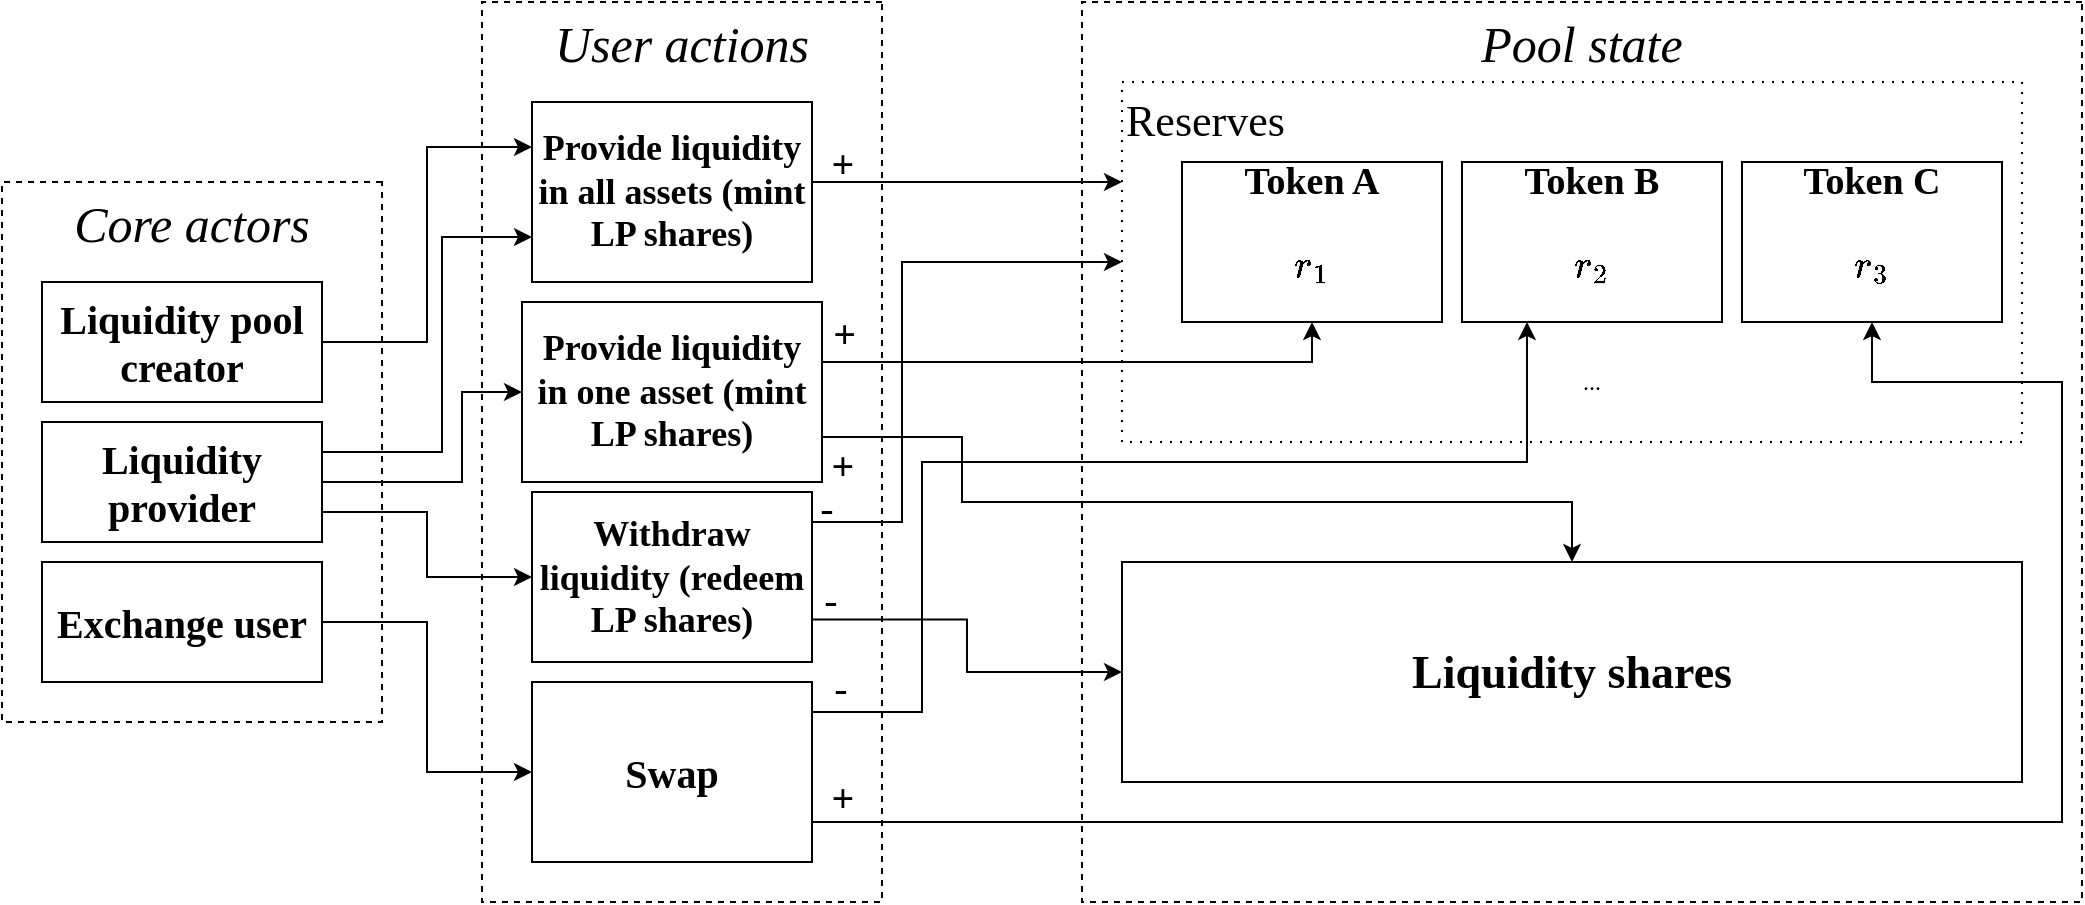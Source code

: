 <mxfile version="14.5.1" type="github">
  <diagram id="Gz0Cfk2Hy_LupTIM6uKj" name="Page-1">
    <mxGraphModel dx="1422" dy="762" grid="1" gridSize="10" guides="1" tooltips="1" connect="1" arrows="1" fold="1" page="1" pageScale="1" pageWidth="1100" pageHeight="850" math="1" shadow="0">
      <root>
        <mxCell id="0" />
        <mxCell id="1" parent="0" />
        <mxCell id="o60pH_gIqdKsFOg4dMfI-9" value="&lt;i&gt;&lt;font style=&quot;font-size: 25px&quot;&gt;Core actors&lt;/font&gt;&lt;/i&gt;" style="rounded=0;whiteSpace=wrap;html=1;glass=0;fontFamily=Georgia;dashed=1;verticalAlign=top;flipH=1;" parent="1" vertex="1">
          <mxGeometry x="20" y="270" width="190" height="270" as="geometry" />
        </mxCell>
        <mxCell id="o60pH_gIqdKsFOg4dMfI-10" value="&lt;i&gt;&lt;font style=&quot;font-size: 25px&quot;&gt;User actions&lt;/font&gt;&lt;/i&gt;" style="rounded=0;whiteSpace=wrap;html=1;glass=0;fontFamily=Georgia;dashed=1;verticalAlign=top;flipH=1;" parent="1" vertex="1">
          <mxGeometry x="260" y="180" width="200" height="450" as="geometry" />
        </mxCell>
        <mxCell id="o60pH_gIqdKsFOg4dMfI-11" value="&lt;i&gt;&lt;font style=&quot;font-size: 25px&quot;&gt;Pool state&lt;/font&gt;&lt;/i&gt;" style="rounded=0;whiteSpace=wrap;html=1;glass=0;fontFamily=Georgia;dashed=1;verticalAlign=top;flipH=1;" parent="1" vertex="1">
          <mxGeometry x="560" y="180" width="500" height="450" as="geometry" />
        </mxCell>
        <mxCell id="o60pH_gIqdKsFOg4dMfI-30" style="edgeStyle=orthogonalEdgeStyle;rounded=0;orthogonalLoop=1;jettySize=auto;html=1;exitX=1;exitY=0.5;exitDx=0;exitDy=0;entryX=0;entryY=0.25;entryDx=0;entryDy=0;fontFamily=Georgia;" parent="1" source="o60pH_gIqdKsFOg4dMfI-12" target="o60pH_gIqdKsFOg4dMfI-16" edge="1">
          <mxGeometry relative="1" as="geometry" />
        </mxCell>
        <mxCell id="o60pH_gIqdKsFOg4dMfI-12" value="&lt;font style=&quot;font-size: 20px;&quot;&gt;Liquidity pool creator&lt;/font&gt;" style="rounded=0;whiteSpace=wrap;html=1;glass=0;fontFamily=Georgia;fontSize=20;fontStyle=1" parent="1" vertex="1">
          <mxGeometry x="40" y="320" width="140" height="60" as="geometry" />
        </mxCell>
        <mxCell id="o60pH_gIqdKsFOg4dMfI-31" style="edgeStyle=orthogonalEdgeStyle;rounded=0;orthogonalLoop=1;jettySize=auto;html=1;exitX=1;exitY=0.25;exitDx=0;exitDy=0;entryX=0;entryY=0.75;entryDx=0;entryDy=0;fontFamily=Georgia;" parent="1" source="o60pH_gIqdKsFOg4dMfI-13" target="o60pH_gIqdKsFOg4dMfI-16" edge="1">
          <mxGeometry relative="1" as="geometry">
            <Array as="points">
              <mxPoint x="240" y="405" />
              <mxPoint x="240" y="298" />
            </Array>
          </mxGeometry>
        </mxCell>
        <mxCell id="o60pH_gIqdKsFOg4dMfI-32" style="edgeStyle=orthogonalEdgeStyle;rounded=0;orthogonalLoop=1;jettySize=auto;html=1;exitX=1;exitY=0.5;exitDx=0;exitDy=0;entryX=0;entryY=0.5;entryDx=0;entryDy=0;fontFamily=Georgia;" parent="1" source="o60pH_gIqdKsFOg4dMfI-13" target="o60pH_gIqdKsFOg4dMfI-17" edge="1">
          <mxGeometry relative="1" as="geometry">
            <Array as="points">
              <mxPoint x="250" y="420" />
              <mxPoint x="250" y="375" />
            </Array>
          </mxGeometry>
        </mxCell>
        <mxCell id="o60pH_gIqdKsFOg4dMfI-33" style="edgeStyle=orthogonalEdgeStyle;rounded=0;orthogonalLoop=1;jettySize=auto;html=1;exitX=1;exitY=0.75;exitDx=0;exitDy=0;entryX=0;entryY=0.5;entryDx=0;entryDy=0;fontFamily=Georgia;" parent="1" source="o60pH_gIqdKsFOg4dMfI-13" target="o60pH_gIqdKsFOg4dMfI-18" edge="1">
          <mxGeometry relative="1" as="geometry" />
        </mxCell>
        <mxCell id="o60pH_gIqdKsFOg4dMfI-13" value="&lt;font style=&quot;font-size: 20px&quot;&gt;Liquidity provider&lt;/font&gt;" style="rounded=0;whiteSpace=wrap;html=1;glass=0;fontFamily=Georgia;fontStyle=1" parent="1" vertex="1">
          <mxGeometry x="40" y="390" width="140" height="60" as="geometry" />
        </mxCell>
        <mxCell id="o60pH_gIqdKsFOg4dMfI-34" style="edgeStyle=orthogonalEdgeStyle;rounded=0;orthogonalLoop=1;jettySize=auto;html=1;exitX=1;exitY=0.5;exitDx=0;exitDy=0;entryX=0;entryY=0.5;entryDx=0;entryDy=0;fontFamily=Georgia;" parent="1" source="o60pH_gIqdKsFOg4dMfI-15" target="o60pH_gIqdKsFOg4dMfI-19" edge="1">
          <mxGeometry relative="1" as="geometry" />
        </mxCell>
        <mxCell id="o60pH_gIqdKsFOg4dMfI-15" value="&lt;font style=&quot;font-size: 20px&quot;&gt;Exchange user&lt;/font&gt;" style="rounded=0;whiteSpace=wrap;html=1;glass=0;fontFamily=Georgia;fontStyle=1" parent="1" vertex="1">
          <mxGeometry x="40" y="460" width="140" height="60" as="geometry" />
        </mxCell>
        <mxCell id="o60pH_gIqdKsFOg4dMfI-39" value="+" style="edgeStyle=orthogonalEdgeStyle;rounded=0;orthogonalLoop=1;jettySize=auto;html=1;exitX=1;exitY=0.25;exitDx=0;exitDy=0;fontFamily=Georgia;fontStyle=1;fontSize=20;verticalAlign=middle;labelBackgroundColor=none;" parent="1" edge="1">
          <mxGeometry x="-0.556" y="10" relative="1" as="geometry">
            <mxPoint x="425" y="245" as="sourcePoint" />
            <mxPoint x="580" y="270" as="targetPoint" />
            <Array as="points">
              <mxPoint x="425" y="270" />
            </Array>
            <mxPoint as="offset" />
          </mxGeometry>
        </mxCell>
        <mxCell id="o60pH_gIqdKsFOg4dMfI-16" value="&lt;font style=&quot;font-size: 18px&quot;&gt;&lt;b&gt;Provide liquidity in all assets (mint LP shares)&lt;/b&gt;&lt;/font&gt;" style="rounded=0;whiteSpace=wrap;html=1;glass=0;fontFamily=Georgia;fontSize=18;" parent="1" vertex="1">
          <mxGeometry x="285" y="230" width="140" height="90" as="geometry" />
        </mxCell>
        <mxCell id="o60pH_gIqdKsFOg4dMfI-17" value="&lt;font style=&quot;font-size: 18px;&quot;&gt;Provide liquidity in one asset (mint LP shares)&lt;/font&gt;" style="rounded=0;whiteSpace=wrap;html=1;glass=0;fontFamily=Georgia;fontSize=18;fontStyle=1" parent="1" vertex="1">
          <mxGeometry x="280" y="330" width="150" height="90" as="geometry" />
        </mxCell>
        <mxCell id="o60pH_gIqdKsFOg4dMfI-46" style="edgeStyle=orthogonalEdgeStyle;rounded=0;orthogonalLoop=1;jettySize=auto;html=1;exitX=1;exitY=0.5;exitDx=0;exitDy=0;entryX=0;entryY=0.5;entryDx=0;entryDy=0;fontFamily=Georgia;fontSize=20;" parent="1" source="o60pH_gIqdKsFOg4dMfI-18" target="o60pH_gIqdKsFOg4dMfI-20" edge="1">
          <mxGeometry relative="1" as="geometry">
            <Array as="points">
              <mxPoint x="425" y="440" />
              <mxPoint x="470" y="440" />
              <mxPoint x="470" y="310" />
            </Array>
          </mxGeometry>
        </mxCell>
        <mxCell id="o60pH_gIqdKsFOg4dMfI-47" value="-" style="edgeLabel;html=1;align=center;verticalAlign=middle;resizable=0;points=[];fontSize=20;fontFamily=Georgia;labelBackgroundColor=none;" parent="o60pH_gIqdKsFOg4dMfI-46" vertex="1" connectable="0">
          <mxGeometry x="0.06" y="-1" relative="1" as="geometry">
            <mxPoint x="-39" y="85" as="offset" />
          </mxGeometry>
        </mxCell>
        <mxCell id="o60pH_gIqdKsFOg4dMfI-48" style="edgeStyle=orthogonalEdgeStyle;rounded=0;orthogonalLoop=1;jettySize=auto;html=1;exitX=1;exitY=0.75;exitDx=0;exitDy=0;entryX=0;entryY=0.5;entryDx=0;entryDy=0;fontFamily=Georgia;fontSize=20;" parent="1" source="o60pH_gIqdKsFOg4dMfI-18" target="o60pH_gIqdKsFOg4dMfI-26" edge="1">
          <mxGeometry relative="1" as="geometry" />
        </mxCell>
        <mxCell id="o60pH_gIqdKsFOg4dMfI-57" value="-" style="edgeLabel;html=1;align=center;verticalAlign=middle;resizable=0;points=[];fontSize=20;fontFamily=Georgia;fontStyle=0;labelBackgroundColor=none;" parent="o60pH_gIqdKsFOg4dMfI-48" vertex="1" connectable="0">
          <mxGeometry x="0.3" y="1" relative="1" as="geometry">
            <mxPoint x="-83" y="-36" as="offset" />
          </mxGeometry>
        </mxCell>
        <mxCell id="o60pH_gIqdKsFOg4dMfI-18" value="&lt;font style=&quot;font-size: 18px;&quot;&gt;Withdraw liquidity (redeem LP shares)&lt;/font&gt;" style="rounded=0;whiteSpace=wrap;html=1;glass=0;fontFamily=Georgia;fontSize=18;fontStyle=1" parent="1" vertex="1">
          <mxGeometry x="285" y="425" width="140" height="85" as="geometry" />
        </mxCell>
        <mxCell id="o60pH_gIqdKsFOg4dMfI-19" value="&lt;font style=&quot;font-size: 20px;&quot;&gt;Swap&lt;/font&gt;" style="rounded=0;whiteSpace=wrap;html=1;glass=0;fontFamily=Georgia;fontSize=20;fontStyle=1" parent="1" vertex="1">
          <mxGeometry x="285" y="520" width="140" height="90" as="geometry" />
        </mxCell>
        <mxCell id="o60pH_gIqdKsFOg4dMfI-20" value="&lt;font style=&quot;font-size: 22px&quot;&gt;Reserves&lt;/font&gt;" style="rounded=0;whiteSpace=wrap;html=1;glass=0;fontFamily=Georgia;align=left;verticalAlign=top;dashed=1;dashPattern=1 4;" parent="1" vertex="1">
          <mxGeometry x="580" y="220" width="450" height="180" as="geometry" />
        </mxCell>
        <mxCell id="o60pH_gIqdKsFOg4dMfI-22" value="&lt;font style=&quot;font-size: 19px;&quot;&gt;Token A&lt;br style=&quot;font-size: 19px;&quot;&gt;$$r_1$$&lt;/font&gt;" style="rounded=0;whiteSpace=wrap;html=1;glass=0;fontFamily=Georgia;fontStyle=1;fontSize=19;" parent="1" vertex="1">
          <mxGeometry x="610" y="260" width="130" height="80" as="geometry" />
        </mxCell>
        <mxCell id="o60pH_gIqdKsFOg4dMfI-23" value="&lt;font style=&quot;font-size: 19px;&quot;&gt;Token B&lt;br style=&quot;font-size: 19px;&quot;&gt;$$r_2$$&lt;/font&gt;" style="rounded=0;whiteSpace=wrap;html=1;glass=0;fontFamily=Georgia;fontStyle=1;fontSize=19;" parent="1" vertex="1">
          <mxGeometry x="750" y="260" width="130" height="80" as="geometry" />
        </mxCell>
        <mxCell id="o60pH_gIqdKsFOg4dMfI-24" value="&lt;font style=&quot;font-size: 19px;&quot;&gt;Token C&lt;br style=&quot;font-size: 19px;&quot;&gt;$$r_3$$&lt;/font&gt;" style="rounded=0;whiteSpace=wrap;html=1;glass=0;fontFamily=Georgia;fontStyle=1;fontSize=19;" parent="1" vertex="1">
          <mxGeometry x="890" y="260" width="130" height="80" as="geometry" />
        </mxCell>
        <mxCell id="o60pH_gIqdKsFOg4dMfI-25" value="..." style="text;html=1;strokeColor=none;fillColor=none;align=center;verticalAlign=middle;whiteSpace=wrap;rounded=0;glass=0;dashed=1;dashPattern=1 4;fontFamily=Georgia;" parent="1" vertex="1">
          <mxGeometry x="795" y="360" width="40" height="20" as="geometry" />
        </mxCell>
        <mxCell id="o60pH_gIqdKsFOg4dMfI-26" value="&lt;font style=&quot;font-size: 23px;&quot;&gt;Liquidity shares&lt;/font&gt;" style="rounded=0;whiteSpace=wrap;html=1;glass=0;fontFamily=Georgia;fontStyle=1;fontSize=23;" parent="1" vertex="1">
          <mxGeometry x="580" y="460" width="450" height="110" as="geometry" />
        </mxCell>
        <mxCell id="o60pH_gIqdKsFOg4dMfI-41" style="edgeStyle=orthogonalEdgeStyle;rounded=0;orthogonalLoop=1;jettySize=auto;html=1;exitX=1;exitY=0.5;exitDx=0;exitDy=0;entryX=0.5;entryY=1;entryDx=0;entryDy=0;fontFamily=Georgia;fontSize=20;" parent="1" source="o60pH_gIqdKsFOg4dMfI-17" target="o60pH_gIqdKsFOg4dMfI-22" edge="1">
          <mxGeometry relative="1" as="geometry">
            <Array as="points">
              <mxPoint x="675" y="360" />
            </Array>
          </mxGeometry>
        </mxCell>
        <mxCell id="o60pH_gIqdKsFOg4dMfI-42" value="+" style="edgeLabel;html=1;align=right;verticalAlign=middle;resizable=0;points=[];fontSize=20;fontFamily=Georgia;fontStyle=1;labelBackgroundColor=none;" parent="o60pH_gIqdKsFOg4dMfI-41" vertex="1" connectable="0">
          <mxGeometry x="0.104" y="-2" relative="1" as="geometry">
            <mxPoint x="-122" y="-17" as="offset" />
          </mxGeometry>
        </mxCell>
        <mxCell id="o60pH_gIqdKsFOg4dMfI-43" value="+" style="edgeStyle=orthogonalEdgeStyle;rounded=0;orthogonalLoop=1;jettySize=auto;html=1;exitX=1;exitY=0.75;exitDx=0;exitDy=0;fontFamily=Georgia;fontSize=20;fontStyle=1;labelBackgroundColor=none;" parent="1" edge="1">
          <mxGeometry x="-0.954" y="-12" relative="1" as="geometry">
            <mxPoint x="430" y="397.5" as="sourcePoint" />
            <mxPoint x="805" y="460" as="targetPoint" />
            <Array as="points">
              <mxPoint x="500" y="398" />
              <mxPoint x="500" y="430" />
              <mxPoint x="805" y="430" />
            </Array>
            <mxPoint y="1" as="offset" />
          </mxGeometry>
        </mxCell>
        <mxCell id="o60pH_gIqdKsFOg4dMfI-52" style="edgeStyle=orthogonalEdgeStyle;rounded=0;orthogonalLoop=1;jettySize=auto;html=1;exitX=1;exitY=0.25;exitDx=0;exitDy=0;entryX=0.25;entryY=1;entryDx=0;entryDy=0;fontFamily=Georgia;fontSize=20;" parent="1" source="o60pH_gIqdKsFOg4dMfI-19" target="o60pH_gIqdKsFOg4dMfI-23" edge="1">
          <mxGeometry relative="1" as="geometry">
            <Array as="points">
              <mxPoint x="480" y="535" />
              <mxPoint x="480" y="410" />
              <mxPoint x="783" y="410" />
            </Array>
          </mxGeometry>
        </mxCell>
        <mxCell id="o60pH_gIqdKsFOg4dMfI-53" value="-" style="edgeLabel;html=1;align=center;verticalAlign=middle;resizable=0;points=[];fontSize=20;fontFamily=Georgia;labelBackgroundColor=none;" parent="o60pH_gIqdKsFOg4dMfI-52" vertex="1" connectable="0">
          <mxGeometry x="0.281" y="-2" relative="1" as="geometry">
            <mxPoint x="-212.5" y="110" as="offset" />
          </mxGeometry>
        </mxCell>
        <mxCell id="o60pH_gIqdKsFOg4dMfI-54" style="edgeStyle=orthogonalEdgeStyle;rounded=0;orthogonalLoop=1;jettySize=auto;html=1;exitX=1;exitY=0.75;exitDx=0;exitDy=0;entryX=0.5;entryY=1;entryDx=0;entryDy=0;fontFamily=Georgia;fontSize=20;" parent="1" source="o60pH_gIqdKsFOg4dMfI-19" target="o60pH_gIqdKsFOg4dMfI-24" edge="1">
          <mxGeometry relative="1" as="geometry">
            <Array as="points">
              <mxPoint x="425" y="590" />
              <mxPoint x="1050" y="590" />
              <mxPoint x="1050" y="370" />
              <mxPoint x="955" y="370" />
            </Array>
          </mxGeometry>
        </mxCell>
        <mxCell id="o60pH_gIqdKsFOg4dMfI-56" value="+" style="edgeLabel;html=1;align=center;verticalAlign=middle;resizable=0;points=[];fontSize=20;fontFamily=Georgia;fontStyle=1;labelBackgroundColor=none;" parent="o60pH_gIqdKsFOg4dMfI-54" vertex="1" connectable="0">
          <mxGeometry x="-0.09" y="1" relative="1" as="geometry">
            <mxPoint x="-425.5" y="-12" as="offset" />
          </mxGeometry>
        </mxCell>
      </root>
    </mxGraphModel>
  </diagram>
</mxfile>
